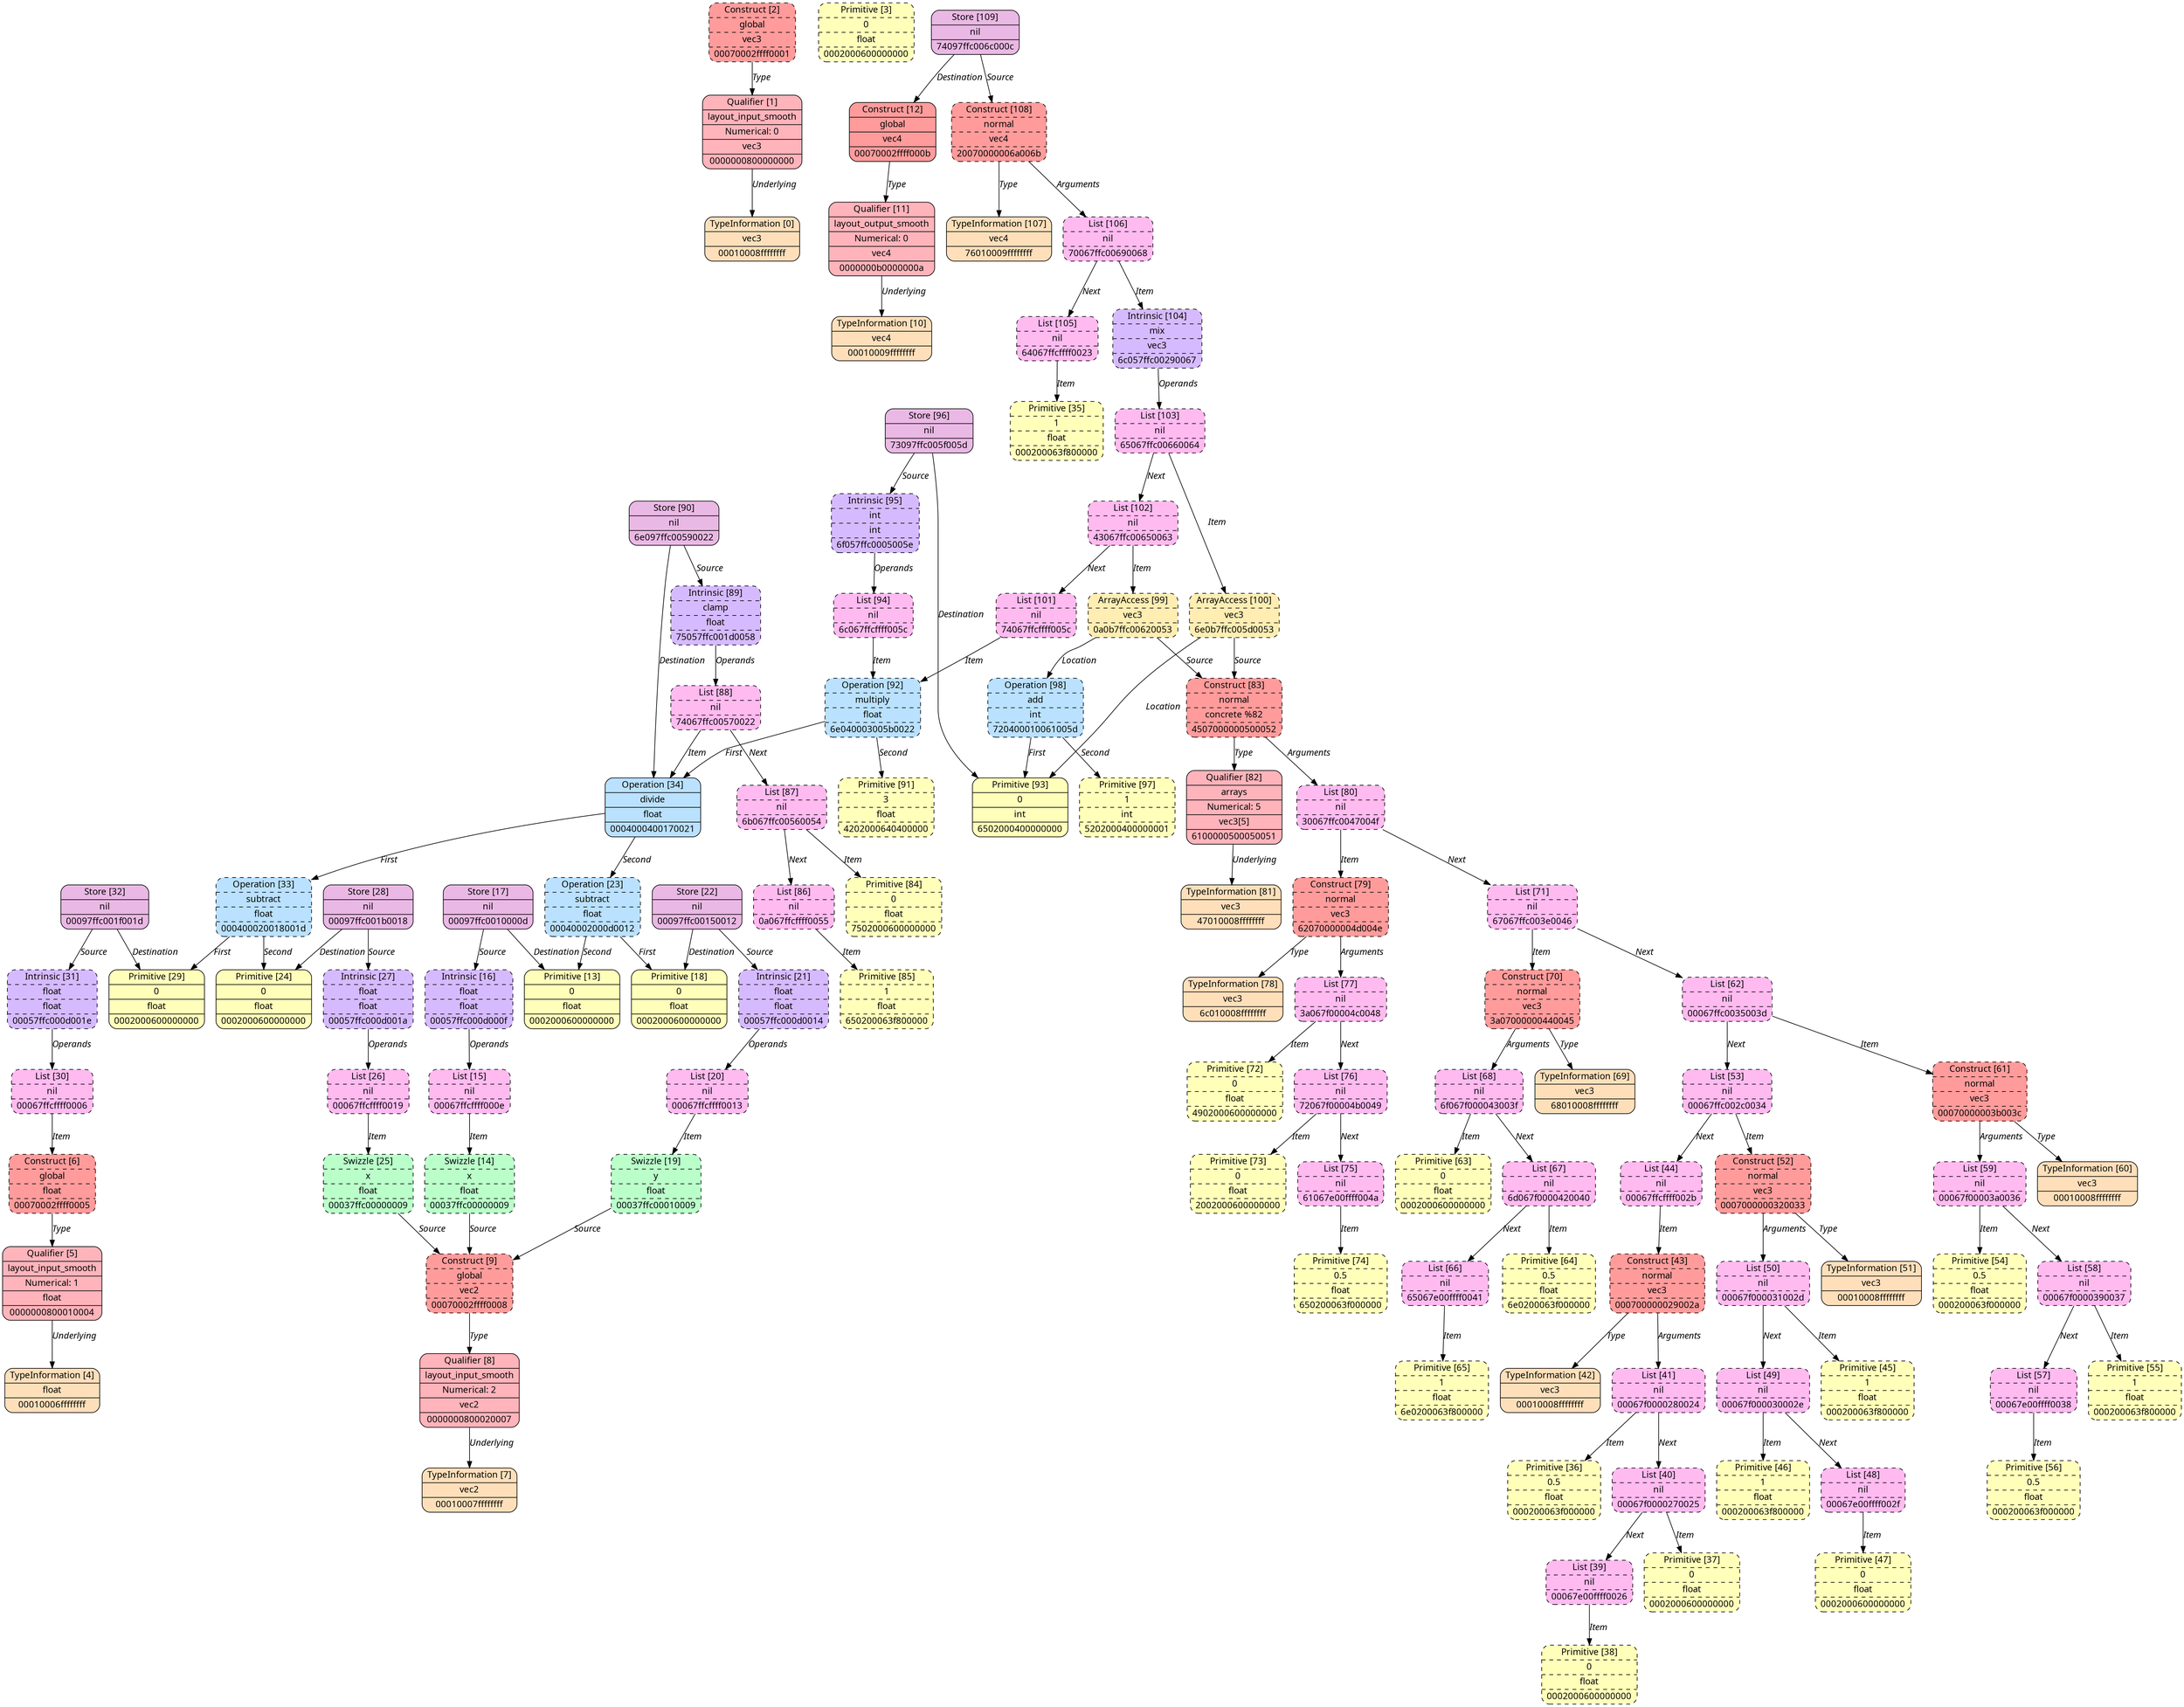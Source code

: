 digraph G {
	node [shape=record, style="filled, rounded", fontname="IosevkaTerm Nerd Font Mono"];
	edge [fontname="IosevkaTerm Nerd Font Mono"];
	I0 [label="{ TypeInformation [0] | vec3 | 00010008ffffffff }", fillcolor="#FFDFBA"]
	I1 [label="{ Qualifier [1] | layout_input_smooth | Numerical: 0 | vec3 | 0000000800000000 }", fillcolor="#FFB3BA"]
	I2 [label="{ Construct [2] | global | vec3 | 00070002ffff0001 }", fillcolor="#FF9B9B", style="filled, rounded, dashed"]
	I3 [label="{ Primitive [3] | 0 | float | 0002000600000000 }", fillcolor="#FFFFBA", style="filled, rounded, dashed"]
	I4 [label="{ TypeInformation [4] | float | 00010006ffffffff }", fillcolor="#FFDFBA"]
	I5 [label="{ Qualifier [5] | layout_input_smooth | Numerical: 1 | float | 0000000800010004 }", fillcolor="#FFB3BA"]
	I6 [label="{ Construct [6] | global | float | 00070002ffff0005 }", fillcolor="#FF9B9B", style="filled, rounded, dashed"]
	I7 [label="{ TypeInformation [7] | vec2 | 00010007ffffffff }", fillcolor="#FFDFBA"]
	I8 [label="{ Qualifier [8] | layout_input_smooth | Numerical: 2 | vec2 | 0000000800020007 }", fillcolor="#FFB3BA"]
	I9 [label="{ Construct [9] | global | vec2 | 00070002ffff0008 }", fillcolor="#FF9B9B", style="filled, rounded, dashed"]
	I10 [label="{ TypeInformation [10] | vec4 | 00010009ffffffff }", fillcolor="#FFDFBA"]
	I11 [label="{ Qualifier [11] | layout_output_smooth | Numerical: 0 | vec4 | 0000000b0000000a }", fillcolor="#FFB3BA"]
	I12 [label="{ Construct [12] | global | vec4 | 00070002ffff000b }", fillcolor="#FF9B9B"]
	I13 [label="{ Primitive [13] | 0 | float | 0002000600000000 }", fillcolor="#FFFFBA"]
	I14 [label="{ Swizzle [14] | x | float | 00037ffc00000009 }", fillcolor="#BAFFC9", style="filled, rounded, dashed"]
	I15 [label="{ List [15] | nil | 00067ffcffff000e }", fillcolor="#FFBAF0", style="filled, rounded, dashed"]
	I16 [label="{ Intrinsic [16] | float | float | 00057ffc000d000f }", fillcolor="#D6BAFF", style="filled, rounded, dashed"]
	I17 [label="{ Store [17] | nil | 00097ffc0010000d }", fillcolor="#EAB8E4"]
	I18 [label="{ Primitive [18] | 0 | float | 0002000600000000 }", fillcolor="#FFFFBA"]
	I19 [label="{ Swizzle [19] | y | float | 00037ffc00010009 }", fillcolor="#BAFFC9", style="filled, rounded, dashed"]
	I20 [label="{ List [20] | nil | 00067ffcffff0013 }", fillcolor="#FFBAF0", style="filled, rounded, dashed"]
	I21 [label="{ Intrinsic [21] | float | float | 00057ffc000d0014 }", fillcolor="#D6BAFF", style="filled, rounded, dashed"]
	I22 [label="{ Store [22] | nil | 00097ffc00150012 }", fillcolor="#EAB8E4"]
	I23 [label="{ Operation [23] | subtract | float | 00040002000d0012 }", fillcolor="#BAE1FF", style="filled, rounded, dashed"]
	I24 [label="{ Primitive [24] | 0 | float | 0002000600000000 }", fillcolor="#FFFFBA"]
	I25 [label="{ Swizzle [25] | x | float | 00037ffc00000009 }", fillcolor="#BAFFC9", style="filled, rounded, dashed"]
	I26 [label="{ List [26] | nil | 00067ffcffff0019 }", fillcolor="#FFBAF0", style="filled, rounded, dashed"]
	I27 [label="{ Intrinsic [27] | float | float | 00057ffc000d001a }", fillcolor="#D6BAFF", style="filled, rounded, dashed"]
	I28 [label="{ Store [28] | nil | 00097ffc001b0018 }", fillcolor="#EAB8E4"]
	I29 [label="{ Primitive [29] | 0 | float | 0002000600000000 }", fillcolor="#FFFFBA"]
	I30 [label="{ List [30] | nil | 00067ffcffff0006 }", fillcolor="#FFBAF0", style="filled, rounded, dashed"]
	I31 [label="{ Intrinsic [31] | float | float | 00057ffc000d001e }", fillcolor="#D6BAFF", style="filled, rounded, dashed"]
	I32 [label="{ Store [32] | nil | 00097ffc001f001d }", fillcolor="#EAB8E4"]
	I33 [label="{ Operation [33] | subtract | float | 000400020018001d }", fillcolor="#BAE1FF", style="filled, rounded, dashed"]
	I34 [label="{ Operation [34] | divide | float | 0004000400170021 }", fillcolor="#BAE1FF"]
	I35 [label="{ Primitive [35] | 1 | float | 000200063f800000 }", fillcolor="#FFFFBA", style="filled, rounded, dashed"]
	I36 [label="{ Primitive [36] | 0.5 | float | 000200063f000000 }", fillcolor="#FFFFBA", style="filled, rounded, dashed"]
	I37 [label="{ Primitive [37] | 0 | float | 0002000600000000 }", fillcolor="#FFFFBA", style="filled, rounded, dashed"]
	I38 [label="{ Primitive [38] | 0 | float | 0002000600000000 }", fillcolor="#FFFFBA", style="filled, rounded, dashed"]
	I39 [label="{ List [39] | nil | 00067e00ffff0026 }", fillcolor="#FFBAF0", style="filled, rounded, dashed"]
	I40 [label="{ List [40] | nil | 00067f0000270025 }", fillcolor="#FFBAF0", style="filled, rounded, dashed"]
	I41 [label="{ List [41] | nil | 00067f0000280024 }", fillcolor="#FFBAF0", style="filled, rounded, dashed"]
	I42 [label="{ TypeInformation [42] | vec3 | 00010008ffffffff }", fillcolor="#FFDFBA"]
	I43 [label="{ Construct [43] | normal | vec3 | 000700000029002a }", fillcolor="#FF9B9B", style="filled, rounded, dashed"]
	I44 [label="{ List [44] | nil | 00067ffcffff002b }", fillcolor="#FFBAF0", style="filled, rounded, dashed"]
	I45 [label="{ Primitive [45] | 1 | float | 000200063f800000 }", fillcolor="#FFFFBA", style="filled, rounded, dashed"]
	I46 [label="{ Primitive [46] | 1 | float | 000200063f800000 }", fillcolor="#FFFFBA", style="filled, rounded, dashed"]
	I47 [label="{ Primitive [47] | 0 | float | 0002000600000000 }", fillcolor="#FFFFBA", style="filled, rounded, dashed"]
	I48 [label="{ List [48] | nil | 00067e00ffff002f }", fillcolor="#FFBAF0", style="filled, rounded, dashed"]
	I49 [label="{ List [49] | nil | 00067f000030002e }", fillcolor="#FFBAF0", style="filled, rounded, dashed"]
	I50 [label="{ List [50] | nil | 00067f000031002d }", fillcolor="#FFBAF0", style="filled, rounded, dashed"]
	I51 [label="{ TypeInformation [51] | vec3 | 00010008ffffffff }", fillcolor="#FFDFBA"]
	I52 [label="{ Construct [52] | normal | vec3 | 0007000000320033 }", fillcolor="#FF9B9B", style="filled, rounded, dashed"]
	I53 [label="{ List [53] | nil | 00067ffc002c0034 }", fillcolor="#FFBAF0", style="filled, rounded, dashed"]
	I54 [label="{ Primitive [54] | 0.5 | float | 000200063f000000 }", fillcolor="#FFFFBA", style="filled, rounded, dashed"]
	I55 [label="{ Primitive [55] | 1 | float | 000200063f800000 }", fillcolor="#FFFFBA", style="filled, rounded, dashed"]
	I56 [label="{ Primitive [56] | 0.5 | float | 000200063f000000 }", fillcolor="#FFFFBA", style="filled, rounded, dashed"]
	I57 [label="{ List [57] | nil | 00067e00ffff0038 }", fillcolor="#FFBAF0", style="filled, rounded, dashed"]
	I58 [label="{ List [58] | nil | 00067f0000390037 }", fillcolor="#FFBAF0", style="filled, rounded, dashed"]
	I59 [label="{ List [59] | nil | 00067f00003a0036 }", fillcolor="#FFBAF0", style="filled, rounded, dashed"]
	I60 [label="{ TypeInformation [60] | vec3 | 00010008ffffffff }", fillcolor="#FFDFBA"]
	I61 [label="{ Construct [61] | normal | vec3 | 00070000003b003c }", fillcolor="#FF9B9B", style="filled, rounded, dashed"]
	I62 [label="{ List [62] | nil | 00067ffc0035003d }", fillcolor="#FFBAF0", style="filled, rounded, dashed"]
	I63 [label="{ Primitive [63] | 0 | float | 0002000600000000 }", fillcolor="#FFFFBA", style="filled, rounded, dashed"]
	I64 [label="{ Primitive [64] | 0.5 | float | 6e0200063f000000 }", fillcolor="#FFFFBA", style="filled, rounded, dashed"]
	I65 [label="{ Primitive [65] | 1 | float | 6e0200063f800000 }", fillcolor="#FFFFBA", style="filled, rounded, dashed"]
	I66 [label="{ List [66] | nil | 65067e00ffff0041 }", fillcolor="#FFBAF0", style="filled, rounded, dashed"]
	I67 [label="{ List [67] | nil | 6d067f0000420040 }", fillcolor="#FFBAF0", style="filled, rounded, dashed"]
	I68 [label="{ List [68] | nil | 6f067f000043003f }", fillcolor="#FFBAF0", style="filled, rounded, dashed"]
	I69 [label="{ TypeInformation [69] | vec3 | 68010008ffffffff }", fillcolor="#FFDFBA"]
	I70 [label="{ Construct [70] | normal | vec3 | 3a07000000440045 }", fillcolor="#FF9B9B", style="filled, rounded, dashed"]
	I71 [label="{ List [71] | nil | 67067ffc003e0046 }", fillcolor="#FFBAF0", style="filled, rounded, dashed"]
	I72 [label="{ Primitive [72] | 0 | float | 4902000600000000 }", fillcolor="#FFFFBA", style="filled, rounded, dashed"]
	I73 [label="{ Primitive [73] | 0 | float | 2002000600000000 }", fillcolor="#FFFFBA", style="filled, rounded, dashed"]
	I74 [label="{ Primitive [74] | 0.5 | float | 650200063f000000 }", fillcolor="#FFFFBA", style="filled, rounded, dashed"]
	I75 [label="{ List [75] | nil | 61067e00ffff004a }", fillcolor="#FFBAF0", style="filled, rounded, dashed"]
	I76 [label="{ List [76] | nil | 72067f00004b0049 }", fillcolor="#FFBAF0", style="filled, rounded, dashed"]
	I77 [label="{ List [77] | nil | 3a067f00004c0048 }", fillcolor="#FFBAF0", style="filled, rounded, dashed"]
	I78 [label="{ TypeInformation [78] | vec3 | 6c010008ffffffff }", fillcolor="#FFDFBA"]
	I79 [label="{ Construct [79] | normal | vec3 | 62070000004d004e }", fillcolor="#FF9B9B", style="filled, rounded, dashed"]
	I80 [label="{ List [80] | nil | 30067ffc0047004f }", fillcolor="#FFBAF0", style="filled, rounded, dashed"]
	I81 [label="{ TypeInformation [81] | vec3 | 47010008ffffffff }", fillcolor="#FFDFBA"]
	I82 [label="{ Qualifier [82] | arrays | Numerical: 5 | vec3[5] | 6100000500050051 }", fillcolor="#FFB3BA"]
	I83 [label="{ Construct [83] | normal | concrete %82 | 4507000000500052 }", fillcolor="#FF9B9B", style="filled, rounded, dashed"]
	I84 [label="{ Primitive [84] | 0 | float | 7502000600000000 }", fillcolor="#FFFFBA", style="filled, rounded, dashed"]
	I85 [label="{ Primitive [85] | 1 | float | 650200063f800000 }", fillcolor="#FFFFBA", style="filled, rounded, dashed"]
	I86 [label="{ List [86] | nil | 0a067ffcffff0055 }", fillcolor="#FFBAF0", style="filled, rounded, dashed"]
	I87 [label="{ List [87] | nil | 6b067ffc00560054 }", fillcolor="#FFBAF0", style="filled, rounded, dashed"]
	I88 [label="{ List [88] | nil | 74067ffc00570022 }", fillcolor="#FFBAF0", style="filled, rounded, dashed"]
	I89 [label="{ Intrinsic [89] | clamp | float | 75057ffc001d0058 }", fillcolor="#D6BAFF", style="filled, rounded, dashed"]
	I90 [label="{ Store [90] | nil | 6e097ffc00590022 }", fillcolor="#EAB8E4"]
	I91 [label="{ Primitive [91] | 3 | float | 4202000640400000 }", fillcolor="#FFFFBA", style="filled, rounded, dashed"]
	I92 [label="{ Operation [92] | multiply | float | 6e040003005b0022 }", fillcolor="#BAE1FF", style="filled, rounded, dashed"]
	I93 [label="{ Primitive [93] | 0 | int | 6502000400000000 }", fillcolor="#FFFFBA"]
	I94 [label="{ List [94] | nil | 6c067ffcffff005c }", fillcolor="#FFBAF0", style="filled, rounded, dashed"]
	I95 [label="{ Intrinsic [95] | int | int | 6f057ffc0005005e }", fillcolor="#D6BAFF", style="filled, rounded, dashed"]
	I96 [label="{ Store [96] | nil | 73097ffc005f005d }", fillcolor="#EAB8E4"]
	I97 [label="{ Primitive [97] | 1 | int | 5202000400000001 }", fillcolor="#FFFFBA", style="filled, rounded, dashed"]
	I98 [label="{ Operation [98] | add | int | 720400010061005d }", fillcolor="#BAE1FF", style="filled, rounded, dashed"]
	I99 [label="{ ArrayAccess [99] | vec3 | 0a0b7ffc00620053 }", fillcolor="#FFEDB2", style="filled, rounded, dashed"]
	I100 [label="{ ArrayAccess [100] | vec3 | 6e0b7ffc005d0053 }", fillcolor="#FFEDB2", style="filled, rounded, dashed"]
	I101 [label="{ List [101] | nil | 74067ffcffff005c }", fillcolor="#FFBAF0", style="filled, rounded, dashed"]
	I102 [label="{ List [102] | nil | 43067ffc00650063 }", fillcolor="#FFBAF0", style="filled, rounded, dashed"]
	I103 [label="{ List [103] | nil | 65067ffc00660064 }", fillcolor="#FFBAF0", style="filled, rounded, dashed"]
	I104 [label="{ Intrinsic [104] | mix | vec3 | 6c057ffc00290067 }", fillcolor="#D6BAFF", style="filled, rounded, dashed"]
	I105 [label="{ List [105] | nil | 64067ffcffff0023 }", fillcolor="#FFBAF0", style="filled, rounded, dashed"]
	I106 [label="{ List [106] | nil | 70067ffc00690068 }", fillcolor="#FFBAF0", style="filled, rounded, dashed"]
	I107 [label="{ TypeInformation [107] | vec4 | 76010009ffffffff }", fillcolor="#FFDFBA"]
	I108 [label="{ Construct [108] | normal | vec4 | 20070000006a006b }", fillcolor="#FF9B9B", style="filled, rounded, dashed"]
	I109 [label="{ Store [109] | nil | 74097ffc006c000c }", fillcolor="#EAB8E4"]

	I1 -> I0 [label=<<i>Underlying</i>>];
	I2 -> I1 [label=<<i>Type</i>>];
	I5 -> I4 [label=<<i>Underlying</i>>];
	I6 -> I5 [label=<<i>Type</i>>];
	I8 -> I7 [label=<<i>Underlying</i>>];
	I9 -> I8 [label=<<i>Type</i>>];
	I11 -> I10 [label=<<i>Underlying</i>>];
	I12 -> I11 [label=<<i>Type</i>>];
	I14 -> I9 [label=<<i>Source</i>>];
	I15 -> I14 [label=<<i>Item</i>>];
	I16 -> I15 [label=<<i>Operands</i>>];
	I17 -> I13 [label=<<i>Destination</i>>];
	I17 -> I16 [label=<<i>Source</i>>];
	I19 -> I9 [label=<<i>Source</i>>];
	I20 -> I19 [label=<<i>Item</i>>];
	I21 -> I20 [label=<<i>Operands</i>>];
	I22 -> I18 [label=<<i>Destination</i>>];
	I22 -> I21 [label=<<i>Source</i>>];
	I23 -> I18 [label=<<i>First</i>>];
	I23 -> I13 [label=<<i>Second</i>>];
	I25 -> I9 [label=<<i>Source</i>>];
	I26 -> I25 [label=<<i>Item</i>>];
	I27 -> I26 [label=<<i>Operands</i>>];
	I28 -> I24 [label=<<i>Destination</i>>];
	I28 -> I27 [label=<<i>Source</i>>];
	I30 -> I6 [label=<<i>Item</i>>];
	I31 -> I30 [label=<<i>Operands</i>>];
	I32 -> I29 [label=<<i>Destination</i>>];
	I32 -> I31 [label=<<i>Source</i>>];
	I33 -> I29 [label=<<i>First</i>>];
	I33 -> I24 [label=<<i>Second</i>>];
	I34 -> I33 [label=<<i>First</i>>];
	I34 -> I23 [label=<<i>Second</i>>];
	I39 -> I38 [label=<<i>Item</i>>];
	I40 -> I37 [label=<<i>Item</i>>];
	I40 -> I39 [label=<<i>Next</i>>];
	I41 -> I36 [label=<<i>Item</i>>];
	I41 -> I40 [label=<<i>Next</i>>];
	I43 -> I42 [label=<<i>Type</i>>];
	I43 -> I41 [label=<<i>Arguments</i>>];
	I44 -> I43 [label=<<i>Item</i>>];
	I48 -> I47 [label=<<i>Item</i>>];
	I49 -> I46 [label=<<i>Item</i>>];
	I49 -> I48 [label=<<i>Next</i>>];
	I50 -> I45 [label=<<i>Item</i>>];
	I50 -> I49 [label=<<i>Next</i>>];
	I52 -> I51 [label=<<i>Type</i>>];
	I52 -> I50 [label=<<i>Arguments</i>>];
	I53 -> I52 [label=<<i>Item</i>>];
	I53 -> I44 [label=<<i>Next</i>>];
	I57 -> I56 [label=<<i>Item</i>>];
	I58 -> I55 [label=<<i>Item</i>>];
	I58 -> I57 [label=<<i>Next</i>>];
	I59 -> I54 [label=<<i>Item</i>>];
	I59 -> I58 [label=<<i>Next</i>>];
	I61 -> I60 [label=<<i>Type</i>>];
	I61 -> I59 [label=<<i>Arguments</i>>];
	I62 -> I61 [label=<<i>Item</i>>];
	I62 -> I53 [label=<<i>Next</i>>];
	I66 -> I65 [label=<<i>Item</i>>];
	I67 -> I64 [label=<<i>Item</i>>];
	I67 -> I66 [label=<<i>Next</i>>];
	I68 -> I63 [label=<<i>Item</i>>];
	I68 -> I67 [label=<<i>Next</i>>];
	I70 -> I69 [label=<<i>Type</i>>];
	I70 -> I68 [label=<<i>Arguments</i>>];
	I71 -> I70 [label=<<i>Item</i>>];
	I71 -> I62 [label=<<i>Next</i>>];
	I75 -> I74 [label=<<i>Item</i>>];
	I76 -> I73 [label=<<i>Item</i>>];
	I76 -> I75 [label=<<i>Next</i>>];
	I77 -> I72 [label=<<i>Item</i>>];
	I77 -> I76 [label=<<i>Next</i>>];
	I79 -> I78 [label=<<i>Type</i>>];
	I79 -> I77 [label=<<i>Arguments</i>>];
	I80 -> I79 [label=<<i>Item</i>>];
	I80 -> I71 [label=<<i>Next</i>>];
	I82 -> I81 [label=<<i>Underlying</i>>];
	I83 -> I82 [label=<<i>Type</i>>];
	I83 -> I80 [label=<<i>Arguments</i>>];
	I86 -> I85 [label=<<i>Item</i>>];
	I87 -> I84 [label=<<i>Item</i>>];
	I87 -> I86 [label=<<i>Next</i>>];
	I88 -> I34 [label=<<i>Item</i>>];
	I88 -> I87 [label=<<i>Next</i>>];
	I89 -> I88 [label=<<i>Operands</i>>];
	I90 -> I34 [label=<<i>Destination</i>>];
	I90 -> I89 [label=<<i>Source</i>>];
	I92 -> I34 [label=<<i>First</i>>];
	I92 -> I91 [label=<<i>Second</i>>];
	I94 -> I92 [label=<<i>Item</i>>];
	I95 -> I94 [label=<<i>Operands</i>>];
	I96 -> I93 [label=<<i>Destination</i>>];
	I96 -> I95 [label=<<i>Source</i>>];
	I98 -> I93 [label=<<i>First</i>>];
	I98 -> I97 [label=<<i>Second</i>>];
	I99 -> I83 [label=<<i>Source</i>>];
	I99 -> I98 [label=<<i>Location</i>>];
	I100 -> I83 [label=<<i>Source</i>>];
	I100 -> I93 [label=<<i>Location</i>>];
	I101 -> I92 [label=<<i>Item</i>>];
	I102 -> I99 [label=<<i>Item</i>>];
	I102 -> I101 [label=<<i>Next</i>>];
	I103 -> I100 [label=<<i>Item</i>>];
	I103 -> I102 [label=<<i>Next</i>>];
	I104 -> I103 [label=<<i>Operands</i>>];
	I105 -> I35 [label=<<i>Item</i>>];
	I106 -> I104 [label=<<i>Item</i>>];
	I106 -> I105 [label=<<i>Next</i>>];
	I108 -> I107 [label=<<i>Type</i>>];
	I108 -> I106 [label=<<i>Arguments</i>>];
	I109 -> I12 [label=<<i>Destination</i>>];
	I109 -> I108 [label=<<i>Source</i>>];
}